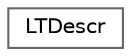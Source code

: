 digraph "Graphical Class Hierarchy"
{
 // LATEX_PDF_SIZE
  bgcolor="transparent";
  edge [fontname=Helvetica,fontsize=10,labelfontname=Helvetica,labelfontsize=10];
  node [fontname=Helvetica,fontsize=10,shape=box,height=0.2,width=0.4];
  rankdir="LR";
  Node0 [id="Node000000",label="LTDescr",height=0.2,width=0.4,color="grey40", fillcolor="white", style="filled",URL="$class_l_t_descr.html",tooltip=" "];
}
